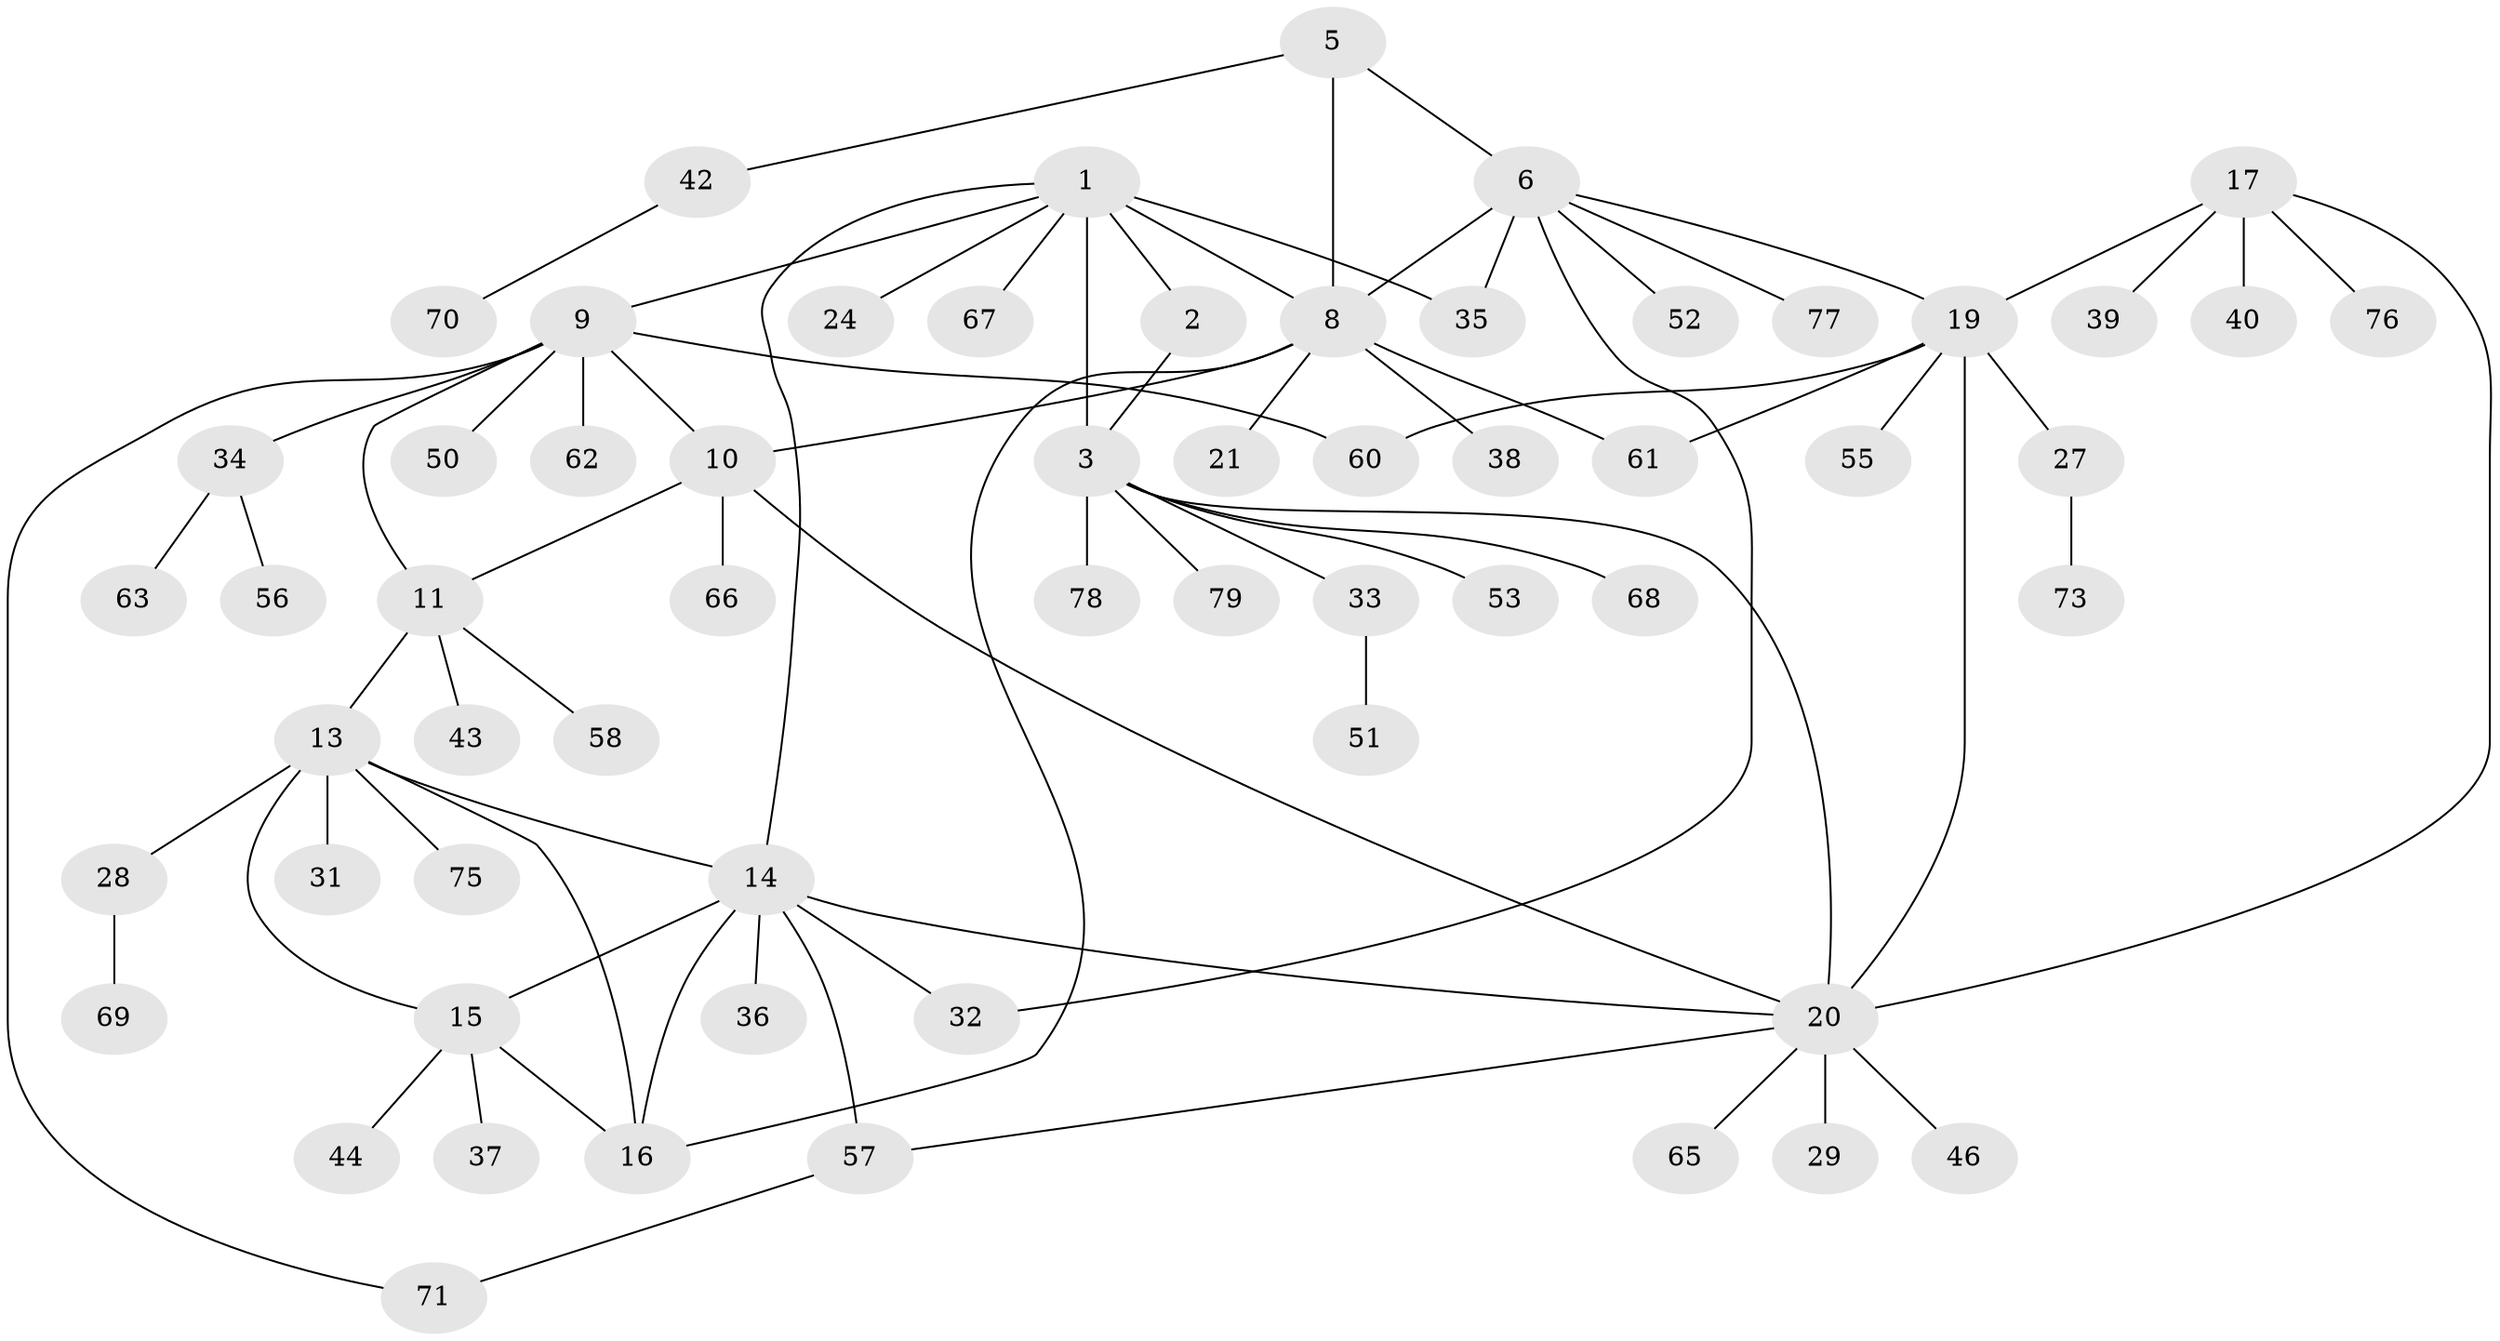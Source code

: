 // original degree distribution, {6: 0.0625, 3: 0.0875, 9: 0.05, 4: 0.025, 10: 0.025, 7: 0.025, 5: 0.025, 8: 0.0125, 1: 0.5625, 2: 0.125}
// Generated by graph-tools (version 1.1) at 2025/11/02/27/25 16:11:32]
// undirected, 60 vertices, 78 edges
graph export_dot {
graph [start="1"]
  node [color=gray90,style=filled];
  1 [super="+4"];
  2;
  3 [super="+23"];
  5 [super="+7"];
  6 [super="+74"];
  8 [super="+41"];
  9 [super="+12"];
  10 [super="+22"];
  11 [super="+30"];
  13 [super="+49"];
  14 [super="+59"];
  15 [super="+26"];
  16 [super="+72"];
  17 [super="+18"];
  19 [super="+54"];
  20 [super="+25"];
  21;
  24;
  27 [super="+64"];
  28 [super="+48"];
  29;
  31;
  32;
  33 [super="+47"];
  34 [super="+45"];
  35;
  36;
  37;
  38;
  39;
  40;
  42;
  43;
  44;
  46;
  50;
  51;
  52;
  53;
  55;
  56;
  57;
  58;
  60 [super="+80"];
  61;
  62;
  63;
  65;
  66;
  67;
  68;
  69;
  70;
  71;
  73;
  75;
  76;
  77;
  78;
  79;
  1 -- 2 [weight=2];
  1 -- 3 [weight=2];
  1 -- 8;
  1 -- 14;
  1 -- 35;
  1 -- 67;
  1 -- 24;
  1 -- 9;
  2 -- 3;
  3 -- 20;
  3 -- 33;
  3 -- 53;
  3 -- 78;
  3 -- 79;
  3 -- 68;
  5 -- 6 [weight=2];
  5 -- 8 [weight=2];
  5 -- 42;
  6 -- 8;
  6 -- 19;
  6 -- 32;
  6 -- 35;
  6 -- 52;
  6 -- 77;
  8 -- 10;
  8 -- 16;
  8 -- 21;
  8 -- 38;
  8 -- 61;
  9 -- 10 [weight=2];
  9 -- 11 [weight=2];
  9 -- 34;
  9 -- 50;
  9 -- 60;
  9 -- 62;
  9 -- 71;
  10 -- 11;
  10 -- 20;
  10 -- 66;
  11 -- 13;
  11 -- 58;
  11 -- 43;
  13 -- 14;
  13 -- 15;
  13 -- 16;
  13 -- 28;
  13 -- 31;
  13 -- 75;
  14 -- 15;
  14 -- 16;
  14 -- 20;
  14 -- 32;
  14 -- 36;
  14 -- 57;
  15 -- 16;
  15 -- 37;
  15 -- 44;
  17 -- 19 [weight=2];
  17 -- 20 [weight=2];
  17 -- 39;
  17 -- 40;
  17 -- 76;
  19 -- 20;
  19 -- 27;
  19 -- 55;
  19 -- 60;
  19 -- 61;
  20 -- 29;
  20 -- 57;
  20 -- 65;
  20 -- 46;
  27 -- 73;
  28 -- 69;
  33 -- 51;
  34 -- 56;
  34 -- 63;
  42 -- 70;
  57 -- 71;
}
